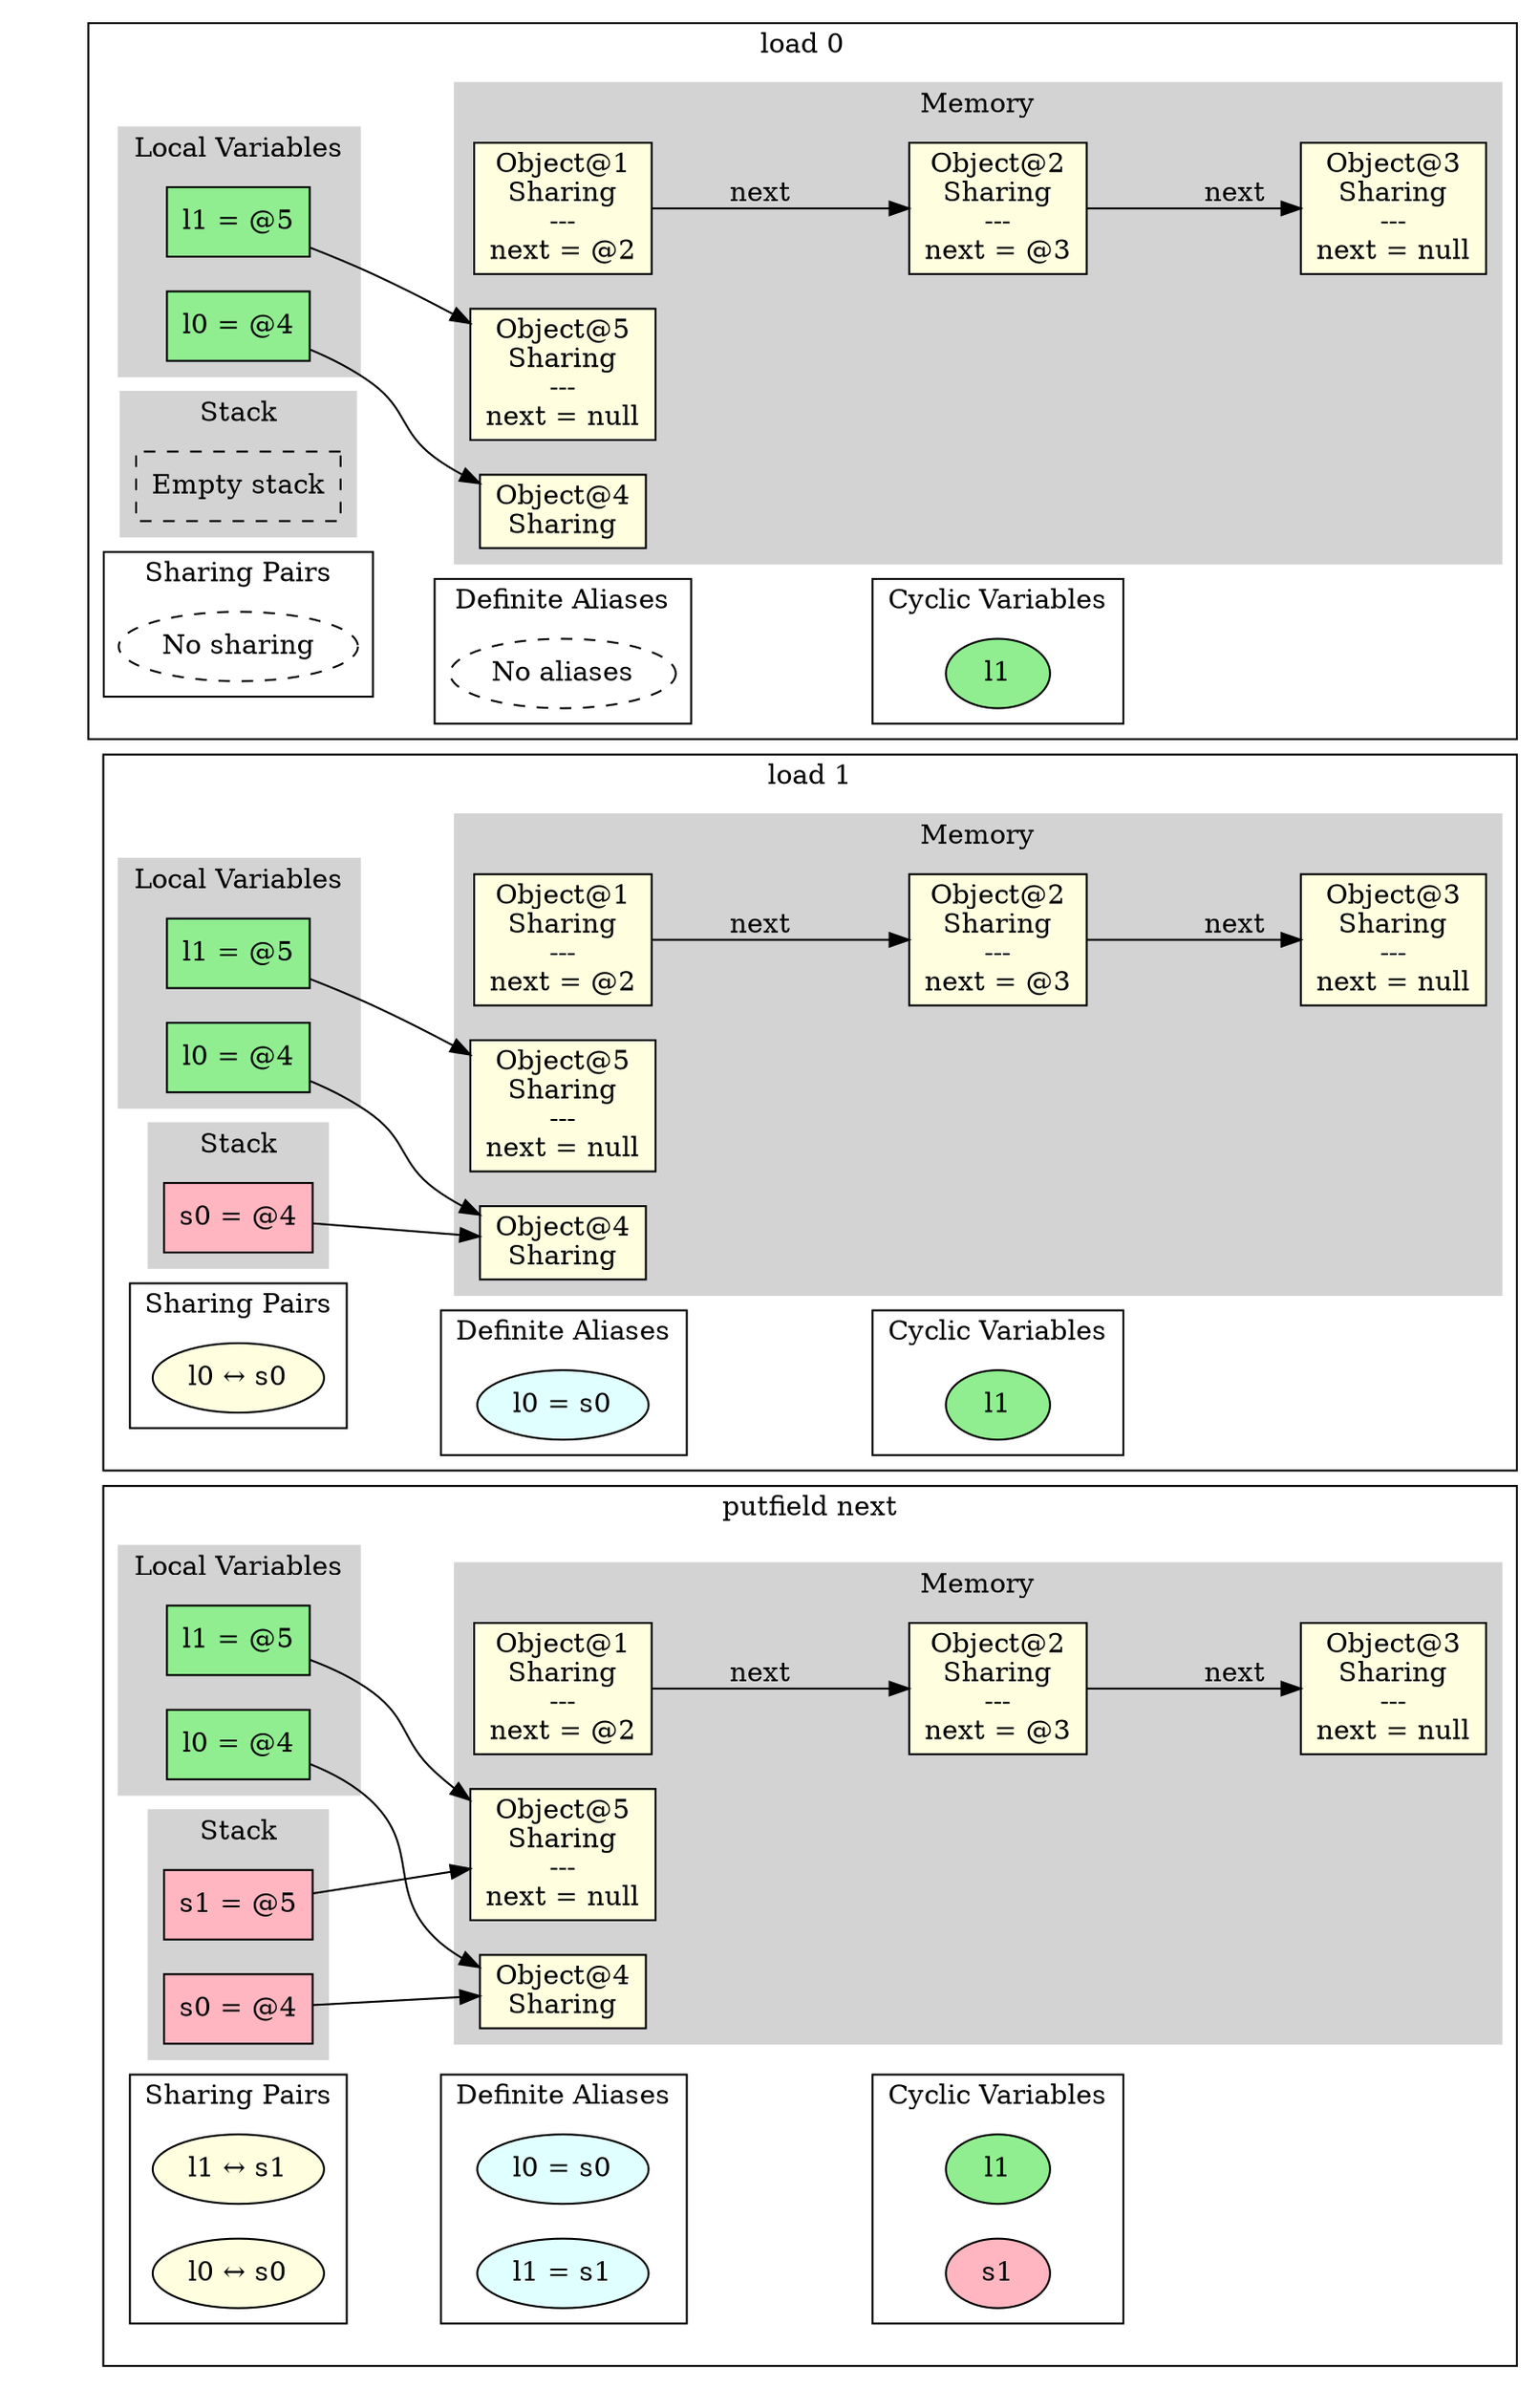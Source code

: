 digraph MemoryGraph {
 node [shape=box, style=filled, fillcolor=lightblue];
 rankdir=LR;

 // Invisible anchor subgraph
 subgraph cluster_anchor {
 style=invis;
 anchor [style=invis, shape=point, width=0, height=0];
 }

 // Starting point for subgraph ordering
 anchor_start [style=invis, shape=point];

 anchor_530939891954427 [style=invis, shape=point];
 anchor_start -> anchor_530939891954427 [style=invis];
 anchor_start = anchor_530939891954427;

 subgraph cluster_530939891954427 {
 anchor_530939891954427 [style=invis];
 label="load 0";
 subgraph cluster_locals_530939891954427 {
 label="Local Variables";
 style=filled;
 color=lightgrey;
 node [style=filled, fillcolor=lightgreen];
 "l0_530939891954427" [label="l0 = @4"];
 "l1_530939891954427" [label="l1 = @5"];
 }

 subgraph cluster_stack_530939891954427 {
 label="Stack";
 style=filled;
 color=lightgrey;
 node [style=filled, fillcolor=lightpink];
 "empty_stack_530939891954427" [label="Empty stack", style=dashed, fillcolor=white];
 }

 subgraph cluster_memory_530939891954427 {
 label="Memory";
 style=filled;
 color=lightgrey;
 node [style=filled, fillcolor=lightyellow];
 "obj1_530939891954427" [label="Object@1\nSharing\n---\nnext = @2\n"];
 "obj2_530939891954427" [label="Object@2\nSharing\n---\nnext = @3\n"];
 "obj3_530939891954427" [label="Object@3\nSharing\n---\nnext = null\n"];
 "obj4_530939891954427" [label="Object@4\nSharing"];
 "obj5_530939891954427" [label="Object@5\nSharing\n---\nnext = null\n"];
 }

 "l0_530939891954427" -> "obj4_530939891954427";
 "l1_530939891954427" -> "obj5_530939891954427";
 "obj1_530939891954427" -> "obj2_530939891954427" [label="next"];
 "obj2_530939891954427" -> "obj3_530939891954427" [label="next"];

 // Sharing pairs
 subgraph cluster_sharing_530939891954427 {
 label="Sharing Pairs";
 node [shape=ellipse, style=filled, fillcolor=lightyellow];
 "empty_sharing_530939891954427" [label="No sharing", style=dashed, fillcolor=white];
 }

    // Alias pairs
    subgraph cluster_aliases_530939891954427 {
      label="Definite Aliases";
      node [shape=ellipse, style=filled, fillcolor=lightcyan];
      "empty_alias_530939891954427" [label="No aliases", style=dashed, fillcolor=white];
    }

 // Cyclic variables
 subgraph cluster_cyclic_530939891954427 {
 label="Cyclic Variables";
 node [shape=ellipse];
 "cyclic0_530939891954427" [label="l1", style=filled, fillcolor=lightgreen];
 }
 // Invisible edge for horizontal alignment
 "empty_sharing_530939891954427" -> "empty_alias_530939891954427" [style=invis, weight=10];
 // Invisible edge for horizontal alignment
 "empty_alias_530939891954427" -> "cyclic0_530939891954427" [style=invis, weight=10];
 }
 anchor_530939892875266 [style=invis, shape=point];
 anchor_start -> anchor_530939892875266 [style=invis];
 anchor_start = anchor_530939892875266;

 subgraph cluster_530939892875266 {
 anchor_530939892875266 [style=invis];
 label="load 1";
 subgraph cluster_locals_530939892875266 {
 label="Local Variables";
 style=filled;
 color=lightgrey;
 node [style=filled, fillcolor=lightgreen];
 "l0_530939892875266" [label="l0 = @4"];
 "l1_530939892875266" [label="l1 = @5"];
 }

 subgraph cluster_stack_530939892875266 {
 label="Stack";
 style=filled;
 color=lightgrey;
 node [style=filled, fillcolor=lightpink];
 "s0_530939892875266" [label="s0 = @4"];
 }

 subgraph cluster_memory_530939892875266 {
 label="Memory";
 style=filled;
 color=lightgrey;
 node [style=filled, fillcolor=lightyellow];
 "obj1_530939892875266" [label="Object@1\nSharing\n---\nnext = @2\n"];
 "obj2_530939892875266" [label="Object@2\nSharing\n---\nnext = @3\n"];
 "obj3_530939892875266" [label="Object@3\nSharing\n---\nnext = null\n"];
 "obj4_530939892875266" [label="Object@4\nSharing"];
 "obj5_530939892875266" [label="Object@5\nSharing\n---\nnext = null\n"];
 }

 "l0_530939892875266" -> "obj4_530939892875266";
 "l1_530939892875266" -> "obj5_530939892875266";
 "s0_530939892875266" -> "obj4_530939892875266";
 "obj1_530939892875266" -> "obj2_530939892875266" [label="next"];
 "obj2_530939892875266" -> "obj3_530939892875266" [label="next"];

 // Sharing pairs
 subgraph cluster_sharing_530939892875266 {
 label="Sharing Pairs";
 node [shape=ellipse, style=filled, fillcolor=lightyellow];
 "pair0_530939892875266" [label="l0 ↔ s0"];
 }

    // Alias pairs
    subgraph cluster_aliases_530939892875266 {
      label="Definite Aliases";
      node [shape=ellipse, style=filled, fillcolor=lightcyan];
      "alias0_530939892875266" [label="l0 = s0"];
    }

 // Cyclic variables
 subgraph cluster_cyclic_530939892875266 {
 label="Cyclic Variables";
 node [shape=ellipse];
 "cyclic0_530939892875266" [label="l1", style=filled, fillcolor=lightgreen];
 }
 // Invisible edge for horizontal alignment
 "pair0_530939892875266" -> "alias0_530939892875266" [style=invis, weight=10];
 // Invisible edge for horizontal alignment
 "alias0_530939892875266" -> "cyclic0_530939892875266" [style=invis, weight=10];
 }
 anchor_530939893808321 [style=invis, shape=point];
 anchor_start -> anchor_530939893808321 [style=invis];
 anchor_start = anchor_530939893808321;

 subgraph cluster_530939893808321 {
 anchor_530939893808321 [style=invis];
 label="putfield next";
 subgraph cluster_locals_530939893808321 {
 label="Local Variables";
 style=filled;
 color=lightgrey;
 node [style=filled, fillcolor=lightgreen];
 "l0_530939893808321" [label="l0 = @4"];
 "l1_530939893808321" [label="l1 = @5"];
 }

 subgraph cluster_stack_530939893808321 {
 label="Stack";
 style=filled;
 color=lightgrey;
 node [style=filled, fillcolor=lightpink];
 "s0_530939893808321" [label="s0 = @4"];
 "s1_530939893808321" [label="s1 = @5"];
 }

 subgraph cluster_memory_530939893808321 {
 label="Memory";
 style=filled;
 color=lightgrey;
 node [style=filled, fillcolor=lightyellow];
 "obj1_530939893808321" [label="Object@1\nSharing\n---\nnext = @2\n"];
 "obj2_530939893808321" [label="Object@2\nSharing\n---\nnext = @3\n"];
 "obj3_530939893808321" [label="Object@3\nSharing\n---\nnext = null\n"];
 "obj4_530939893808321" [label="Object@4\nSharing"];
 "obj5_530939893808321" [label="Object@5\nSharing\n---\nnext = null\n"];
 }

 "l0_530939893808321" -> "obj4_530939893808321";
 "l1_530939893808321" -> "obj5_530939893808321";
 "s0_530939893808321" -> "obj4_530939893808321";
 "s1_530939893808321" -> "obj5_530939893808321";
 "obj1_530939893808321" -> "obj2_530939893808321" [label="next"];
 "obj2_530939893808321" -> "obj3_530939893808321" [label="next"];

 // Sharing pairs
 subgraph cluster_sharing_530939893808321 {
 label="Sharing Pairs";
 node [shape=ellipse, style=filled, fillcolor=lightyellow];
 "pair0_530939893808321" [label="l1 ↔ s1"];
 "pair1_530939893808321" [label="l0 ↔ s0"];
 }

    // Alias pairs
    subgraph cluster_aliases_530939893808321 {
      label="Definite Aliases";
      node [shape=ellipse, style=filled, fillcolor=lightcyan];
      "alias0_530939893808321" [label="l0 = s0"];
      "alias1_530939893808321" [label="l1 = s1"];
    }

 // Cyclic variables
 subgraph cluster_cyclic_530939893808321 {
 label="Cyclic Variables";
 node [shape=ellipse];
 "cyclic0_530939893808321" [label="l1", style=filled, fillcolor=lightgreen];
 "cyclic1_530939893808321" [label="s1", style=filled, fillcolor=lightpink];
 }
 // Invisible edge for horizontal alignment
 "pair1_530939893808321" -> "alias1_530939893808321" [style=invis, weight=10];
 // Invisible edge for horizontal alignment
 "alias1_530939893808321" -> "cyclic1_530939893808321" [style=invis, weight=10];
 }
}
